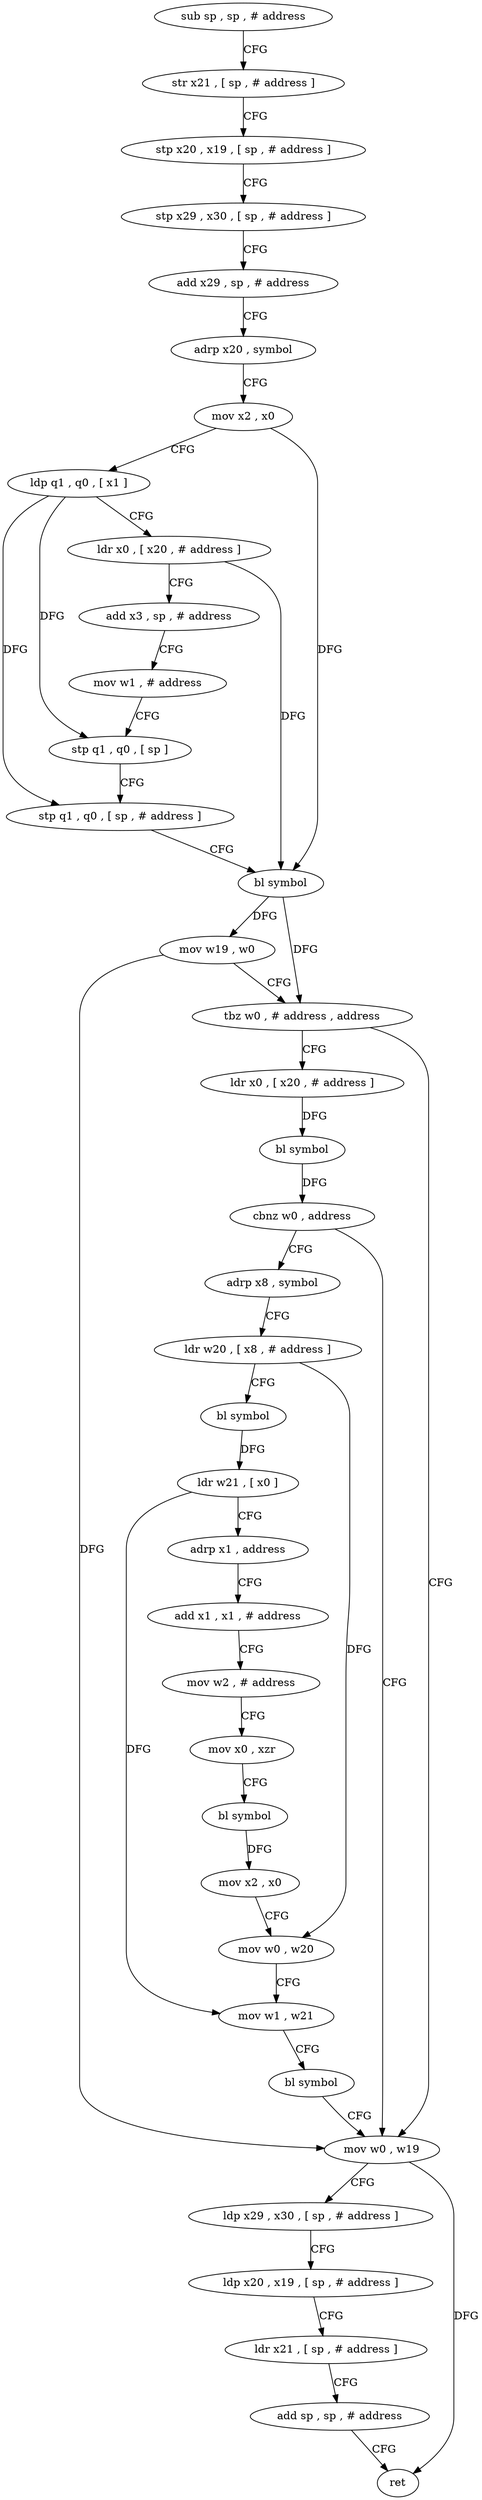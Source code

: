 digraph "func" {
"4227588" [label = "sub sp , sp , # address" ]
"4227592" [label = "str x21 , [ sp , # address ]" ]
"4227596" [label = "stp x20 , x19 , [ sp , # address ]" ]
"4227600" [label = "stp x29 , x30 , [ sp , # address ]" ]
"4227604" [label = "add x29 , sp , # address" ]
"4227608" [label = "adrp x20 , symbol" ]
"4227612" [label = "mov x2 , x0" ]
"4227616" [label = "ldp q1 , q0 , [ x1 ]" ]
"4227620" [label = "ldr x0 , [ x20 , # address ]" ]
"4227624" [label = "add x3 , sp , # address" ]
"4227628" [label = "mov w1 , # address" ]
"4227632" [label = "stp q1 , q0 , [ sp ]" ]
"4227636" [label = "stp q1 , q0 , [ sp , # address ]" ]
"4227640" [label = "bl symbol" ]
"4227644" [label = "mov w19 , w0" ]
"4227648" [label = "tbz w0 , # address , address" ]
"4227716" [label = "mov w0 , w19" ]
"4227652" [label = "ldr x0 , [ x20 , # address ]" ]
"4227720" [label = "ldp x29 , x30 , [ sp , # address ]" ]
"4227724" [label = "ldp x20 , x19 , [ sp , # address ]" ]
"4227728" [label = "ldr x21 , [ sp , # address ]" ]
"4227732" [label = "add sp , sp , # address" ]
"4227736" [label = "ret" ]
"4227656" [label = "bl symbol" ]
"4227660" [label = "cbnz w0 , address" ]
"4227664" [label = "adrp x8 , symbol" ]
"4227668" [label = "ldr w20 , [ x8 , # address ]" ]
"4227672" [label = "bl symbol" ]
"4227676" [label = "ldr w21 , [ x0 ]" ]
"4227680" [label = "adrp x1 , address" ]
"4227684" [label = "add x1 , x1 , # address" ]
"4227688" [label = "mov w2 , # address" ]
"4227692" [label = "mov x0 , xzr" ]
"4227696" [label = "bl symbol" ]
"4227700" [label = "mov x2 , x0" ]
"4227704" [label = "mov w0 , w20" ]
"4227708" [label = "mov w1 , w21" ]
"4227712" [label = "bl symbol" ]
"4227588" -> "4227592" [ label = "CFG" ]
"4227592" -> "4227596" [ label = "CFG" ]
"4227596" -> "4227600" [ label = "CFG" ]
"4227600" -> "4227604" [ label = "CFG" ]
"4227604" -> "4227608" [ label = "CFG" ]
"4227608" -> "4227612" [ label = "CFG" ]
"4227612" -> "4227616" [ label = "CFG" ]
"4227612" -> "4227640" [ label = "DFG" ]
"4227616" -> "4227620" [ label = "CFG" ]
"4227616" -> "4227632" [ label = "DFG" ]
"4227616" -> "4227636" [ label = "DFG" ]
"4227620" -> "4227624" [ label = "CFG" ]
"4227620" -> "4227640" [ label = "DFG" ]
"4227624" -> "4227628" [ label = "CFG" ]
"4227628" -> "4227632" [ label = "CFG" ]
"4227632" -> "4227636" [ label = "CFG" ]
"4227636" -> "4227640" [ label = "CFG" ]
"4227640" -> "4227644" [ label = "DFG" ]
"4227640" -> "4227648" [ label = "DFG" ]
"4227644" -> "4227648" [ label = "CFG" ]
"4227644" -> "4227716" [ label = "DFG" ]
"4227648" -> "4227716" [ label = "CFG" ]
"4227648" -> "4227652" [ label = "CFG" ]
"4227716" -> "4227720" [ label = "CFG" ]
"4227716" -> "4227736" [ label = "DFG" ]
"4227652" -> "4227656" [ label = "DFG" ]
"4227720" -> "4227724" [ label = "CFG" ]
"4227724" -> "4227728" [ label = "CFG" ]
"4227728" -> "4227732" [ label = "CFG" ]
"4227732" -> "4227736" [ label = "CFG" ]
"4227656" -> "4227660" [ label = "DFG" ]
"4227660" -> "4227716" [ label = "CFG" ]
"4227660" -> "4227664" [ label = "CFG" ]
"4227664" -> "4227668" [ label = "CFG" ]
"4227668" -> "4227672" [ label = "CFG" ]
"4227668" -> "4227704" [ label = "DFG" ]
"4227672" -> "4227676" [ label = "DFG" ]
"4227676" -> "4227680" [ label = "CFG" ]
"4227676" -> "4227708" [ label = "DFG" ]
"4227680" -> "4227684" [ label = "CFG" ]
"4227684" -> "4227688" [ label = "CFG" ]
"4227688" -> "4227692" [ label = "CFG" ]
"4227692" -> "4227696" [ label = "CFG" ]
"4227696" -> "4227700" [ label = "DFG" ]
"4227700" -> "4227704" [ label = "CFG" ]
"4227704" -> "4227708" [ label = "CFG" ]
"4227708" -> "4227712" [ label = "CFG" ]
"4227712" -> "4227716" [ label = "CFG" ]
}
